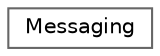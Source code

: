 digraph "Graphical Class Hierarchy"
{
 // LATEX_PDF_SIZE
  bgcolor="transparent";
  edge [fontname=Helvetica,fontsize=10,labelfontname=Helvetica,labelfontsize=10];
  node [fontname=Helvetica,fontsize=10,shape=box,height=0.2,width=0.4];
  rankdir="LR";
  Node0 [id="Node000000",label="Messaging",height=0.2,width=0.4,color="grey40", fillcolor="white", style="filled",URL="$class_messaging.html",tooltip="Provides APIs to manage messaging: messages, topics, subscribers."];
}
